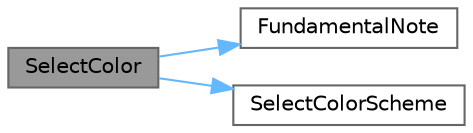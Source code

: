digraph "SelectColor"
{
 // LATEX_PDF_SIZE
  bgcolor="transparent";
  edge [fontname=Helvetica,fontsize=10,labelfontname=Helvetica,labelfontsize=10];
  node [fontname=Helvetica,fontsize=10,shape=box,height=0.2,width=0.4];
  rankdir="LR";
  Node1 [id="Node000001",label="SelectColor",height=0.2,width=0.4,color="gray40", fillcolor="grey60", style="filled", fontcolor="black",tooltip=" "];
  Node1 -> Node2 [id="edge1_Node000001_Node000002",color="steelblue1",style="solid",tooltip=" "];
  Node2 [id="Node000002",label="FundamentalNote",height=0.2,width=0.4,color="grey40", fillcolor="white", style="filled",URL="$df/d2d/util_8cpp.html#a2929e37e7d771233ea4c11b572b34f63",tooltip=" "];
  Node1 -> Node3 [id="edge2_Node000001_Node000003",color="steelblue1",style="solid",tooltip=" "];
  Node3 [id="Node000003",label="SelectColorScheme",height=0.2,width=0.4,color="grey40", fillcolor="white", style="filled",URL="$d4/df0/color__mapper_8cpp.html#a4a61d57f48dcaf2ba4bcd9ed95deafdc",tooltip=" "];
}
